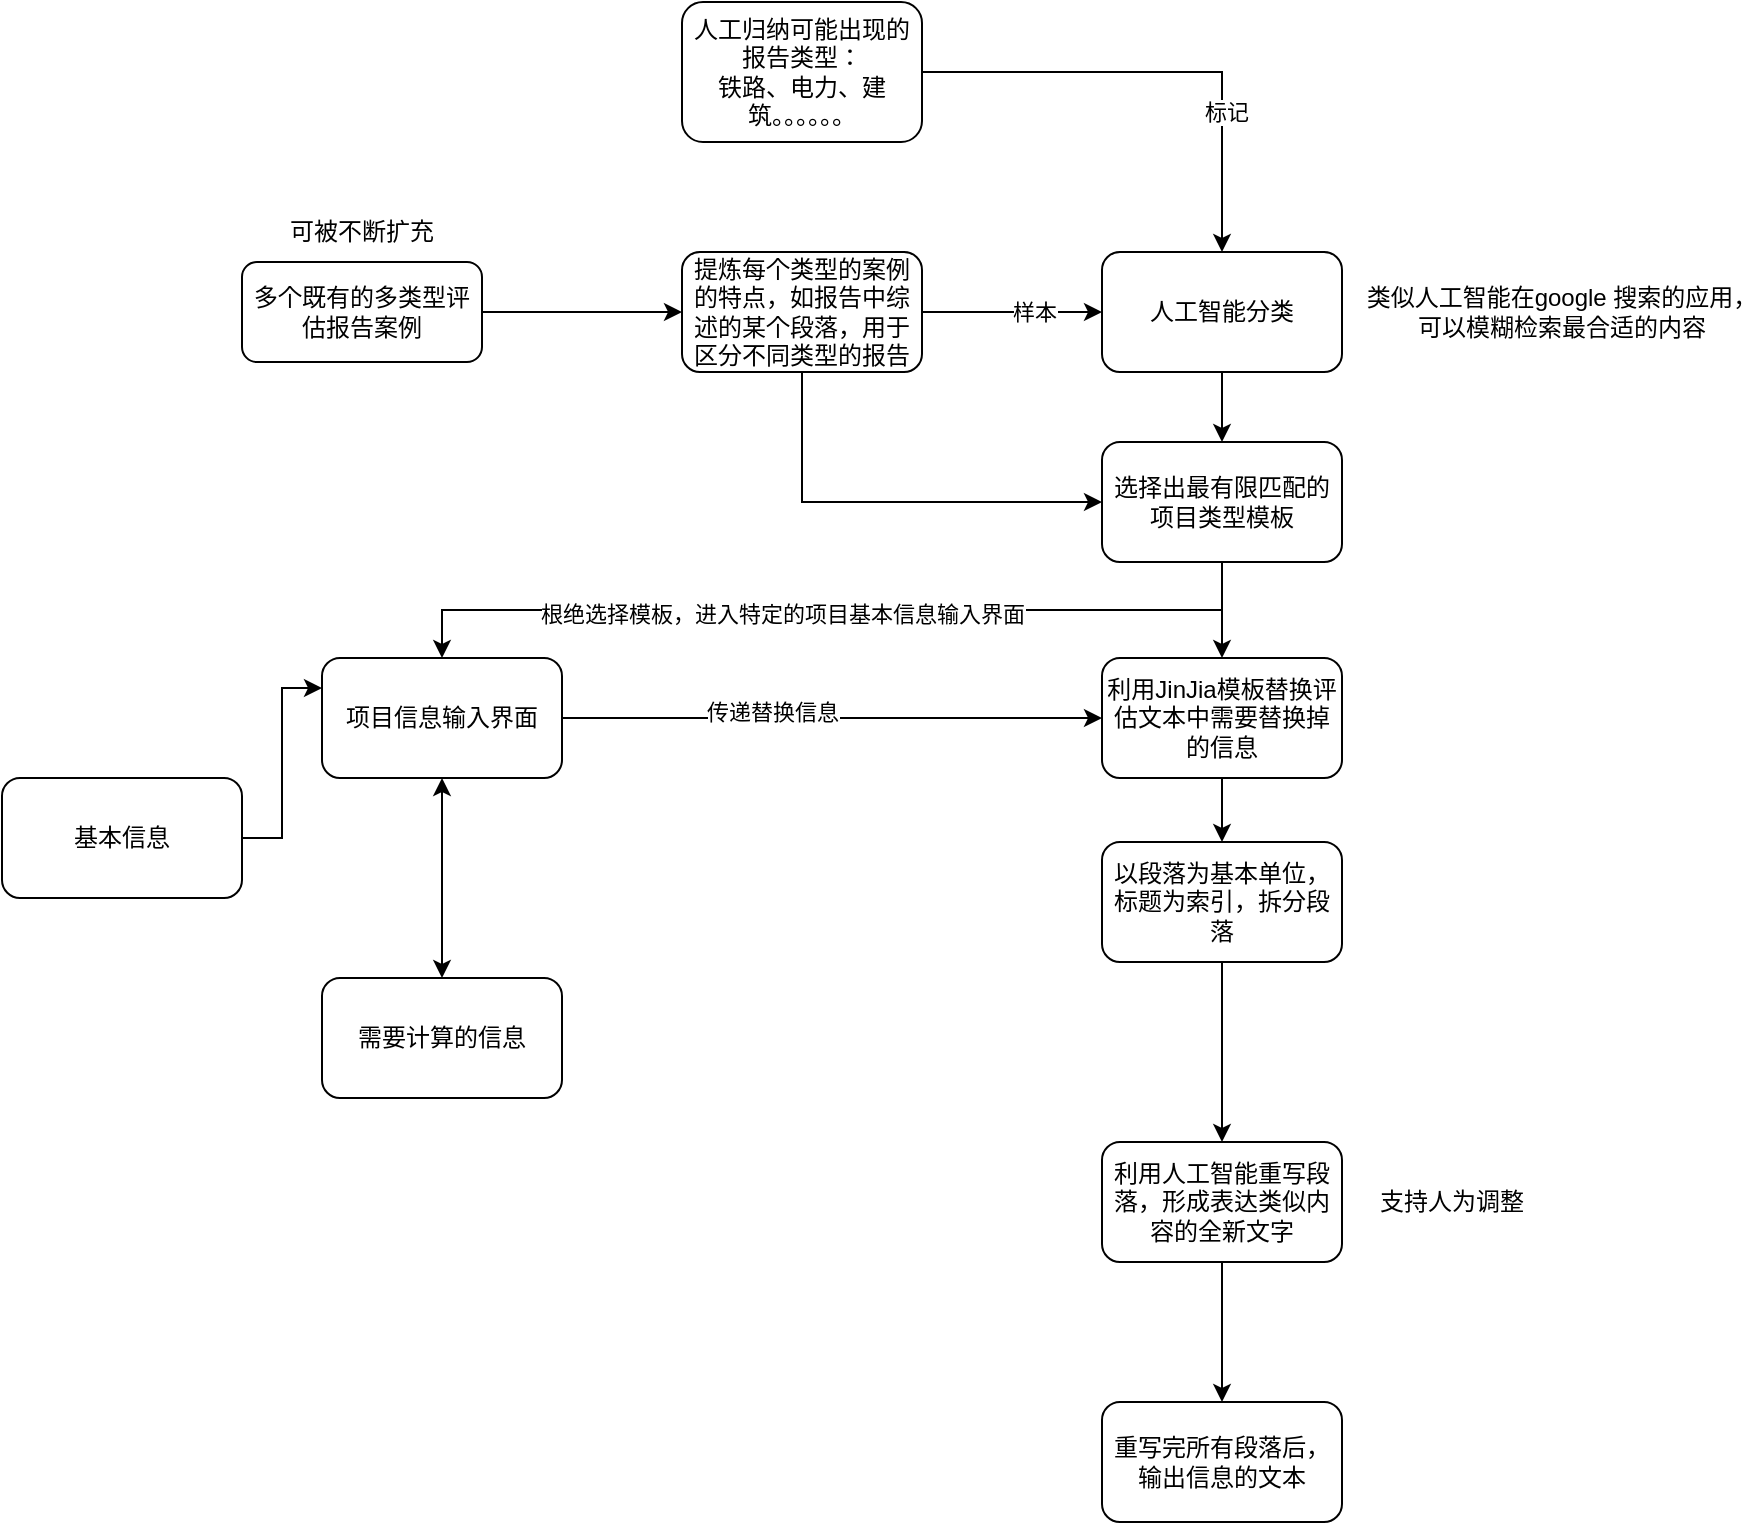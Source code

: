 <mxfile version="21.6.8" type="github">
  <diagram name="第 1 页" id="6-zEqWDLABRJ-0VvF1WF">
    <mxGraphModel dx="2359" dy="768" grid="1" gridSize="10" guides="1" tooltips="1" connect="1" arrows="1" fold="1" page="1" pageScale="1" pageWidth="850" pageHeight="1100" math="0" shadow="0">
      <root>
        <mxCell id="0" />
        <mxCell id="1" parent="0" />
        <mxCell id="fpNSDFRgm4avGdtvMv96-3" style="edgeStyle=orthogonalEdgeStyle;rounded=0;orthogonalLoop=1;jettySize=auto;html=1;" edge="1" parent="1" source="fpNSDFRgm4avGdtvMv96-1" target="fpNSDFRgm4avGdtvMv96-2">
          <mxGeometry relative="1" as="geometry" />
        </mxCell>
        <mxCell id="fpNSDFRgm4avGdtvMv96-1" value="多个既有的多类型评估报告案例" style="rounded=1;whiteSpace=wrap;html=1;" vertex="1" parent="1">
          <mxGeometry x="40" y="230" width="120" height="50" as="geometry" />
        </mxCell>
        <mxCell id="fpNSDFRgm4avGdtvMv96-9" style="edgeStyle=orthogonalEdgeStyle;rounded=0;orthogonalLoop=1;jettySize=auto;html=1;" edge="1" parent="1" source="fpNSDFRgm4avGdtvMv96-2" target="fpNSDFRgm4avGdtvMv96-6">
          <mxGeometry relative="1" as="geometry" />
        </mxCell>
        <mxCell id="fpNSDFRgm4avGdtvMv96-10" value="样本" style="edgeLabel;html=1;align=center;verticalAlign=middle;resizable=0;points=[];" vertex="1" connectable="0" parent="fpNSDFRgm4avGdtvMv96-9">
          <mxGeometry x="0.244" relative="1" as="geometry">
            <mxPoint as="offset" />
          </mxGeometry>
        </mxCell>
        <mxCell id="fpNSDFRgm4avGdtvMv96-12" style="edgeStyle=orthogonalEdgeStyle;rounded=0;orthogonalLoop=1;jettySize=auto;html=1;entryX=0;entryY=0.5;entryDx=0;entryDy=0;exitX=0.5;exitY=1;exitDx=0;exitDy=0;" edge="1" parent="1" source="fpNSDFRgm4avGdtvMv96-2" target="fpNSDFRgm4avGdtvMv96-11">
          <mxGeometry relative="1" as="geometry" />
        </mxCell>
        <mxCell id="fpNSDFRgm4avGdtvMv96-2" value="提炼每个类型的案例的特点，如报告中综述的某个段落，用于区分不同类型的报告" style="rounded=1;whiteSpace=wrap;html=1;" vertex="1" parent="1">
          <mxGeometry x="260" y="225" width="120" height="60" as="geometry" />
        </mxCell>
        <mxCell id="fpNSDFRgm4avGdtvMv96-7" style="edgeStyle=orthogonalEdgeStyle;rounded=0;orthogonalLoop=1;jettySize=auto;html=1;" edge="1" parent="1" source="fpNSDFRgm4avGdtvMv96-4" target="fpNSDFRgm4avGdtvMv96-6">
          <mxGeometry relative="1" as="geometry" />
        </mxCell>
        <mxCell id="fpNSDFRgm4avGdtvMv96-8" value="标记" style="edgeLabel;html=1;align=center;verticalAlign=middle;resizable=0;points=[];" vertex="1" connectable="0" parent="fpNSDFRgm4avGdtvMv96-7">
          <mxGeometry x="0.417" y="2" relative="1" as="geometry">
            <mxPoint as="offset" />
          </mxGeometry>
        </mxCell>
        <mxCell id="fpNSDFRgm4avGdtvMv96-4" value="&lt;div&gt;人工归纳可能出现的报告类型：&lt;/div&gt;&lt;div&gt;铁路、电力、建筑。。。。。。&lt;br&gt;&lt;/div&gt;" style="rounded=1;whiteSpace=wrap;html=1;" vertex="1" parent="1">
          <mxGeometry x="260" y="100" width="120" height="70" as="geometry" />
        </mxCell>
        <mxCell id="fpNSDFRgm4avGdtvMv96-5" value="可被不断扩充" style="text;html=1;strokeColor=none;fillColor=none;align=center;verticalAlign=middle;whiteSpace=wrap;rounded=0;" vertex="1" parent="1">
          <mxGeometry x="40" y="200" width="120" height="30" as="geometry" />
        </mxCell>
        <mxCell id="fpNSDFRgm4avGdtvMv96-13" style="edgeStyle=orthogonalEdgeStyle;rounded=0;orthogonalLoop=1;jettySize=auto;html=1;" edge="1" parent="1" source="fpNSDFRgm4avGdtvMv96-6" target="fpNSDFRgm4avGdtvMv96-11">
          <mxGeometry relative="1" as="geometry" />
        </mxCell>
        <mxCell id="fpNSDFRgm4avGdtvMv96-6" value="人工智能分类" style="rounded=1;whiteSpace=wrap;html=1;" vertex="1" parent="1">
          <mxGeometry x="470" y="225" width="120" height="60" as="geometry" />
        </mxCell>
        <mxCell id="fpNSDFRgm4avGdtvMv96-16" style="edgeStyle=orthogonalEdgeStyle;rounded=0;orthogonalLoop=1;jettySize=auto;html=1;" edge="1" parent="1" source="fpNSDFRgm4avGdtvMv96-11" target="fpNSDFRgm4avGdtvMv96-15">
          <mxGeometry relative="1" as="geometry" />
        </mxCell>
        <mxCell id="fpNSDFRgm4avGdtvMv96-18" style="edgeStyle=orthogonalEdgeStyle;rounded=0;orthogonalLoop=1;jettySize=auto;html=1;exitX=0.5;exitY=1;exitDx=0;exitDy=0;" edge="1" parent="1" source="fpNSDFRgm4avGdtvMv96-11" target="fpNSDFRgm4avGdtvMv96-17">
          <mxGeometry relative="1" as="geometry" />
        </mxCell>
        <mxCell id="fpNSDFRgm4avGdtvMv96-19" value="根绝选择模板，进入特定的项目基本信息输入界面" style="edgeLabel;html=1;align=center;verticalAlign=middle;resizable=0;points=[];" vertex="1" connectable="0" parent="fpNSDFRgm4avGdtvMv96-18">
          <mxGeometry x="0.263" y="2" relative="1" as="geometry">
            <mxPoint x="32" as="offset" />
          </mxGeometry>
        </mxCell>
        <mxCell id="fpNSDFRgm4avGdtvMv96-11" value="选择出最有限匹配的项目类型模板" style="rounded=1;whiteSpace=wrap;html=1;" vertex="1" parent="1">
          <mxGeometry x="470" y="320" width="120" height="60" as="geometry" />
        </mxCell>
        <mxCell id="fpNSDFRgm4avGdtvMv96-14" value="类似人工智能在google 搜索的应用，可以模糊检索最合适的内容" style="text;html=1;strokeColor=none;fillColor=none;align=center;verticalAlign=middle;whiteSpace=wrap;rounded=0;" vertex="1" parent="1">
          <mxGeometry x="600" y="240" width="200" height="30" as="geometry" />
        </mxCell>
        <mxCell id="fpNSDFRgm4avGdtvMv96-23" style="edgeStyle=orthogonalEdgeStyle;rounded=0;orthogonalLoop=1;jettySize=auto;html=1;" edge="1" parent="1" source="fpNSDFRgm4avGdtvMv96-15" target="fpNSDFRgm4avGdtvMv96-22">
          <mxGeometry relative="1" as="geometry" />
        </mxCell>
        <mxCell id="fpNSDFRgm4avGdtvMv96-15" value="利用JinJia模板替换评估文本中需要替换掉的信息" style="rounded=1;whiteSpace=wrap;html=1;" vertex="1" parent="1">
          <mxGeometry x="470" y="428" width="120" height="60" as="geometry" />
        </mxCell>
        <mxCell id="fpNSDFRgm4avGdtvMv96-20" style="edgeStyle=orthogonalEdgeStyle;rounded=0;orthogonalLoop=1;jettySize=auto;html=1;entryX=0;entryY=0.5;entryDx=0;entryDy=0;" edge="1" parent="1" source="fpNSDFRgm4avGdtvMv96-17" target="fpNSDFRgm4avGdtvMv96-15">
          <mxGeometry relative="1" as="geometry" />
        </mxCell>
        <mxCell id="fpNSDFRgm4avGdtvMv96-21" value="传递替换信息" style="edgeLabel;html=1;align=center;verticalAlign=middle;resizable=0;points=[];" vertex="1" connectable="0" parent="fpNSDFRgm4avGdtvMv96-20">
          <mxGeometry x="-0.222" y="3" relative="1" as="geometry">
            <mxPoint as="offset" />
          </mxGeometry>
        </mxCell>
        <mxCell id="fpNSDFRgm4avGdtvMv96-33" style="edgeStyle=orthogonalEdgeStyle;rounded=0;orthogonalLoop=1;jettySize=auto;html=1;startArrow=classic;startFill=1;" edge="1" parent="1" source="fpNSDFRgm4avGdtvMv96-17" target="fpNSDFRgm4avGdtvMv96-32">
          <mxGeometry relative="1" as="geometry" />
        </mxCell>
        <mxCell id="fpNSDFRgm4avGdtvMv96-17" value="项目信息输入界面" style="rounded=1;whiteSpace=wrap;html=1;" vertex="1" parent="1">
          <mxGeometry x="80" y="428" width="120" height="60" as="geometry" />
        </mxCell>
        <mxCell id="fpNSDFRgm4avGdtvMv96-25" style="edgeStyle=orthogonalEdgeStyle;rounded=0;orthogonalLoop=1;jettySize=auto;html=1;" edge="1" parent="1" source="fpNSDFRgm4avGdtvMv96-22" target="fpNSDFRgm4avGdtvMv96-24">
          <mxGeometry relative="1" as="geometry" />
        </mxCell>
        <mxCell id="fpNSDFRgm4avGdtvMv96-22" value="以段落为基本单位，标题为索引，拆分段落" style="rounded=1;whiteSpace=wrap;html=1;" vertex="1" parent="1">
          <mxGeometry x="470" y="520" width="120" height="60" as="geometry" />
        </mxCell>
        <mxCell id="fpNSDFRgm4avGdtvMv96-28" style="edgeStyle=orthogonalEdgeStyle;rounded=0;orthogonalLoop=1;jettySize=auto;html=1;" edge="1" parent="1" source="fpNSDFRgm4avGdtvMv96-24" target="fpNSDFRgm4avGdtvMv96-27">
          <mxGeometry relative="1" as="geometry" />
        </mxCell>
        <mxCell id="fpNSDFRgm4avGdtvMv96-24" value="利用人工智能重写段落，形成表达类似内容的全新文字" style="rounded=1;whiteSpace=wrap;html=1;" vertex="1" parent="1">
          <mxGeometry x="470" y="670" width="120" height="60" as="geometry" />
        </mxCell>
        <mxCell id="fpNSDFRgm4avGdtvMv96-26" value="支持人为调整" style="text;html=1;strokeColor=none;fillColor=none;align=center;verticalAlign=middle;whiteSpace=wrap;rounded=0;" vertex="1" parent="1">
          <mxGeometry x="600" y="685" width="90" height="30" as="geometry" />
        </mxCell>
        <mxCell id="fpNSDFRgm4avGdtvMv96-27" value="重写完所有段落后，输出信息的文本" style="rounded=1;whiteSpace=wrap;html=1;" vertex="1" parent="1">
          <mxGeometry x="470" y="800" width="120" height="60" as="geometry" />
        </mxCell>
        <mxCell id="fpNSDFRgm4avGdtvMv96-31" style="edgeStyle=orthogonalEdgeStyle;rounded=0;orthogonalLoop=1;jettySize=auto;html=1;entryX=0;entryY=0.25;entryDx=0;entryDy=0;" edge="1" parent="1" source="fpNSDFRgm4avGdtvMv96-30" target="fpNSDFRgm4avGdtvMv96-17">
          <mxGeometry relative="1" as="geometry" />
        </mxCell>
        <mxCell id="fpNSDFRgm4avGdtvMv96-30" value="基本信息" style="rounded=1;whiteSpace=wrap;html=1;" vertex="1" parent="1">
          <mxGeometry x="-80" y="488" width="120" height="60" as="geometry" />
        </mxCell>
        <mxCell id="fpNSDFRgm4avGdtvMv96-32" value="需要计算的信息" style="rounded=1;whiteSpace=wrap;html=1;" vertex="1" parent="1">
          <mxGeometry x="80" y="588" width="120" height="60" as="geometry" />
        </mxCell>
      </root>
    </mxGraphModel>
  </diagram>
</mxfile>
